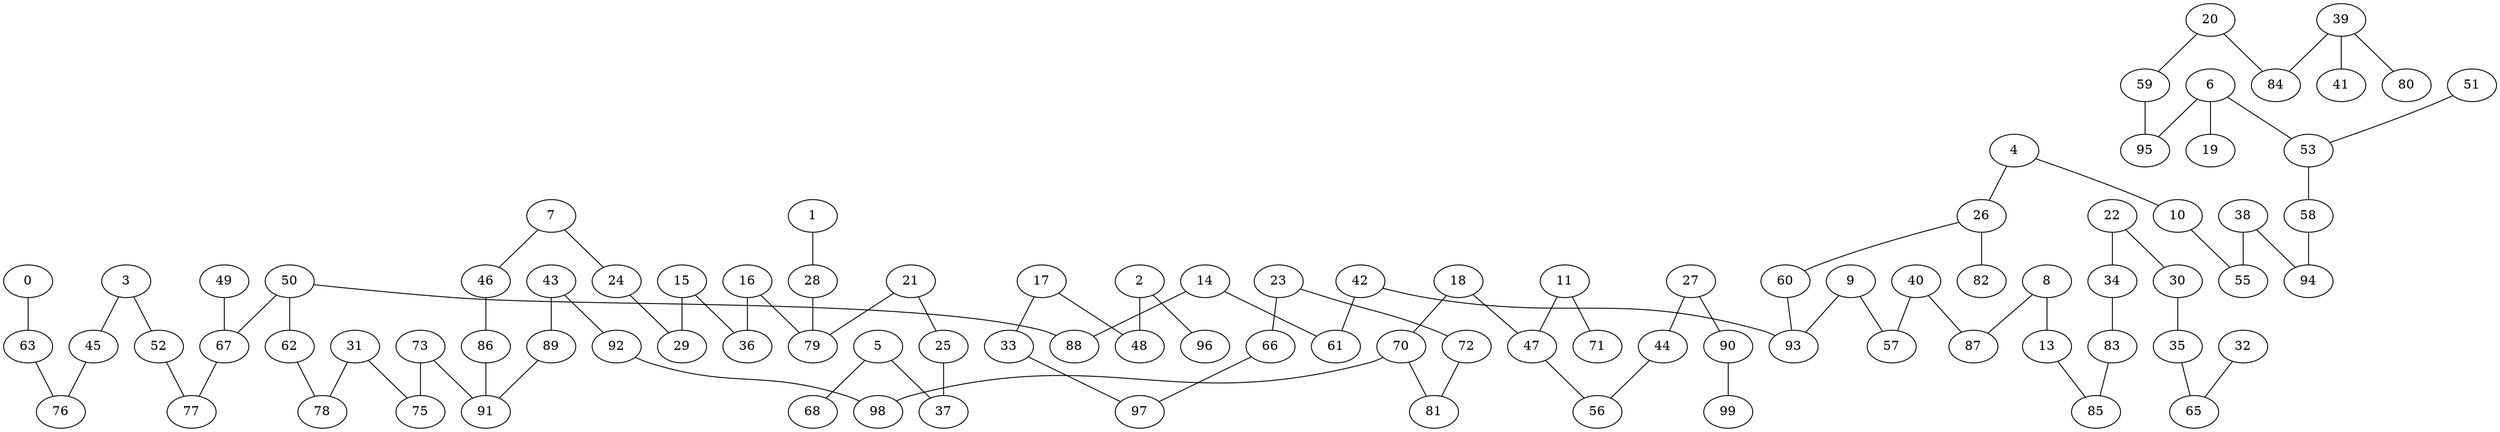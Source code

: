 graph {
  0;
  1;
  2;
  3;
  4;
  5;
  6;
  7;
  8;
  9;
  10;
  11;
  13;
  14;
  15;
  16;
  17;
  18;
  19;
  20;
  21;
  22;
  23;
  24;
  25;
  26;
  27;
  28;
  29;
  30;
  31;
  32;
  33;
  34;
  35;
  36;
  37;
  38;
  39;
  40;
  41;
  42;
  43;
  44;
  45;
  46;
  47;
  48;
  49;
  50;
  51;
  52;
  53;
  55;
  56;
  57;
  58;
  59;
  60;
  61;
  62;
  63;
  65;
  66;
  67;
  68;
  70;
  71;
  72;
  73;
  75;
  76;
  77;
  78;
  79;
  80;
  81;
  82;
  83;
  84;
  85;
  86;
  87;
  88;
  89;
  90;
  91;
  92;
  93;
  94;
  95;
  96;
  97;
  98;
  99;
  0 -- 63;
  1 -- 28;
  2 -- 96;
  2 -- 48;
  3 -- 52;
  3 -- 45;
  4 -- 10;
  4 -- 26;
  5 -- 68;
  5 -- 37;
  6 -- 19;
  6 -- 53;
  6 -- 95;
  7 -- 24;
  7 -- 46;
  8 -- 87;
  8 -- 13;
  9 -- 57;
  9 -- 93;
  10 -- 55;
  11 -- 71;
  11 -- 47;
  13 -- 85;
  14 -- 88;
  14 -- 61;
  15 -- 36;
  15 -- 29;
  16 -- 36;
  16 -- 79;
  17 -- 48;
  17 -- 33;
  18 -- 70;
  18 -- 47;
  20 -- 84;
  20 -- 59;
  21 -- 25;
  21 -- 79;
  22 -- 34;
  22 -- 30;
  23 -- 66;
  23 -- 72;
  24 -- 29;
  25 -- 37;
  26 -- 82;
  26 -- 60;
  27 -- 90;
  27 -- 44;
  28 -- 79;
  30 -- 35;
  31 -- 75;
  31 -- 78;
  32 -- 65;
  33 -- 97;
  34 -- 83;
  35 -- 65;
  38 -- 55;
  38 -- 94;
  39 -- 80;
  39 -- 84;
  39 -- 41;
  40 -- 87;
  40 -- 57;
  42 -- 93;
  42 -- 61;
  43 -- 89;
  43 -- 92;
  44 -- 56;
  45 -- 76;
  46 -- 86;
  47 -- 56;
  49 -- 67;
  50 -- 67;
  50 -- 88;
  50 -- 62;
  51 -- 53;
  52 -- 77;
  53 -- 58;
  58 -- 94;
  59 -- 95;
  60 -- 93;
  62 -- 78;
  63 -- 76;
  66 -- 97;
  67 -- 77;
  70 -- 81;
  70 -- 98;
  72 -- 81;
  73 -- 91;
  73 -- 75;
  83 -- 85;
  86 -- 91;
  89 -- 91;
  90 -- 99;
  92 -- 98;
}